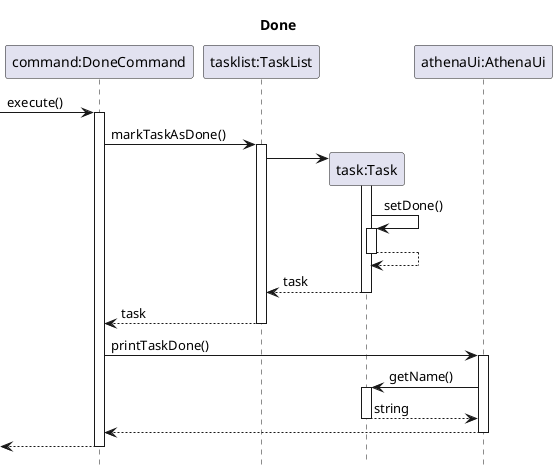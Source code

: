 @startuml
hide footbox
title Done

participant "command:DoneCommand" as DoneCommand
participant "tasklist:TaskList" as TaskList
participant "task:Task" as Task
participant "athenaUi:AthenaUi" as AthenaUI

->DoneCommand: execute()
activate DoneCommand
DoneCommand->TaskList: markTaskAsDone()
activate TaskList

TaskList->Task**
activate Task
Task->Task++:setDone()
Task-->Task--:
return task
return task
DoneCommand->AthenaUI: printTaskDone()
activate AthenaUI
AthenaUI->Task++: getName()
return string
return
<--DoneCommand--

@enduml